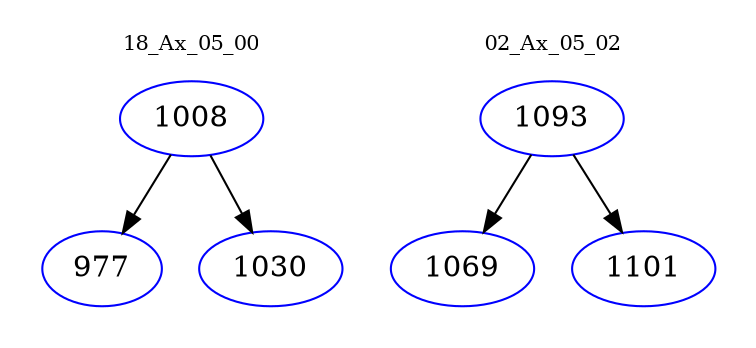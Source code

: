 digraph{
subgraph cluster_0 {
color = white
label = "18_Ax_05_00";
fontsize=10;
T0_1008 [label="1008", color="blue"]
T0_1008 -> T0_977 [color="black"]
T0_977 [label="977", color="blue"]
T0_1008 -> T0_1030 [color="black"]
T0_1030 [label="1030", color="blue"]
}
subgraph cluster_1 {
color = white
label = "02_Ax_05_02";
fontsize=10;
T1_1093 [label="1093", color="blue"]
T1_1093 -> T1_1069 [color="black"]
T1_1069 [label="1069", color="blue"]
T1_1093 -> T1_1101 [color="black"]
T1_1101 [label="1101", color="blue"]
}
}
